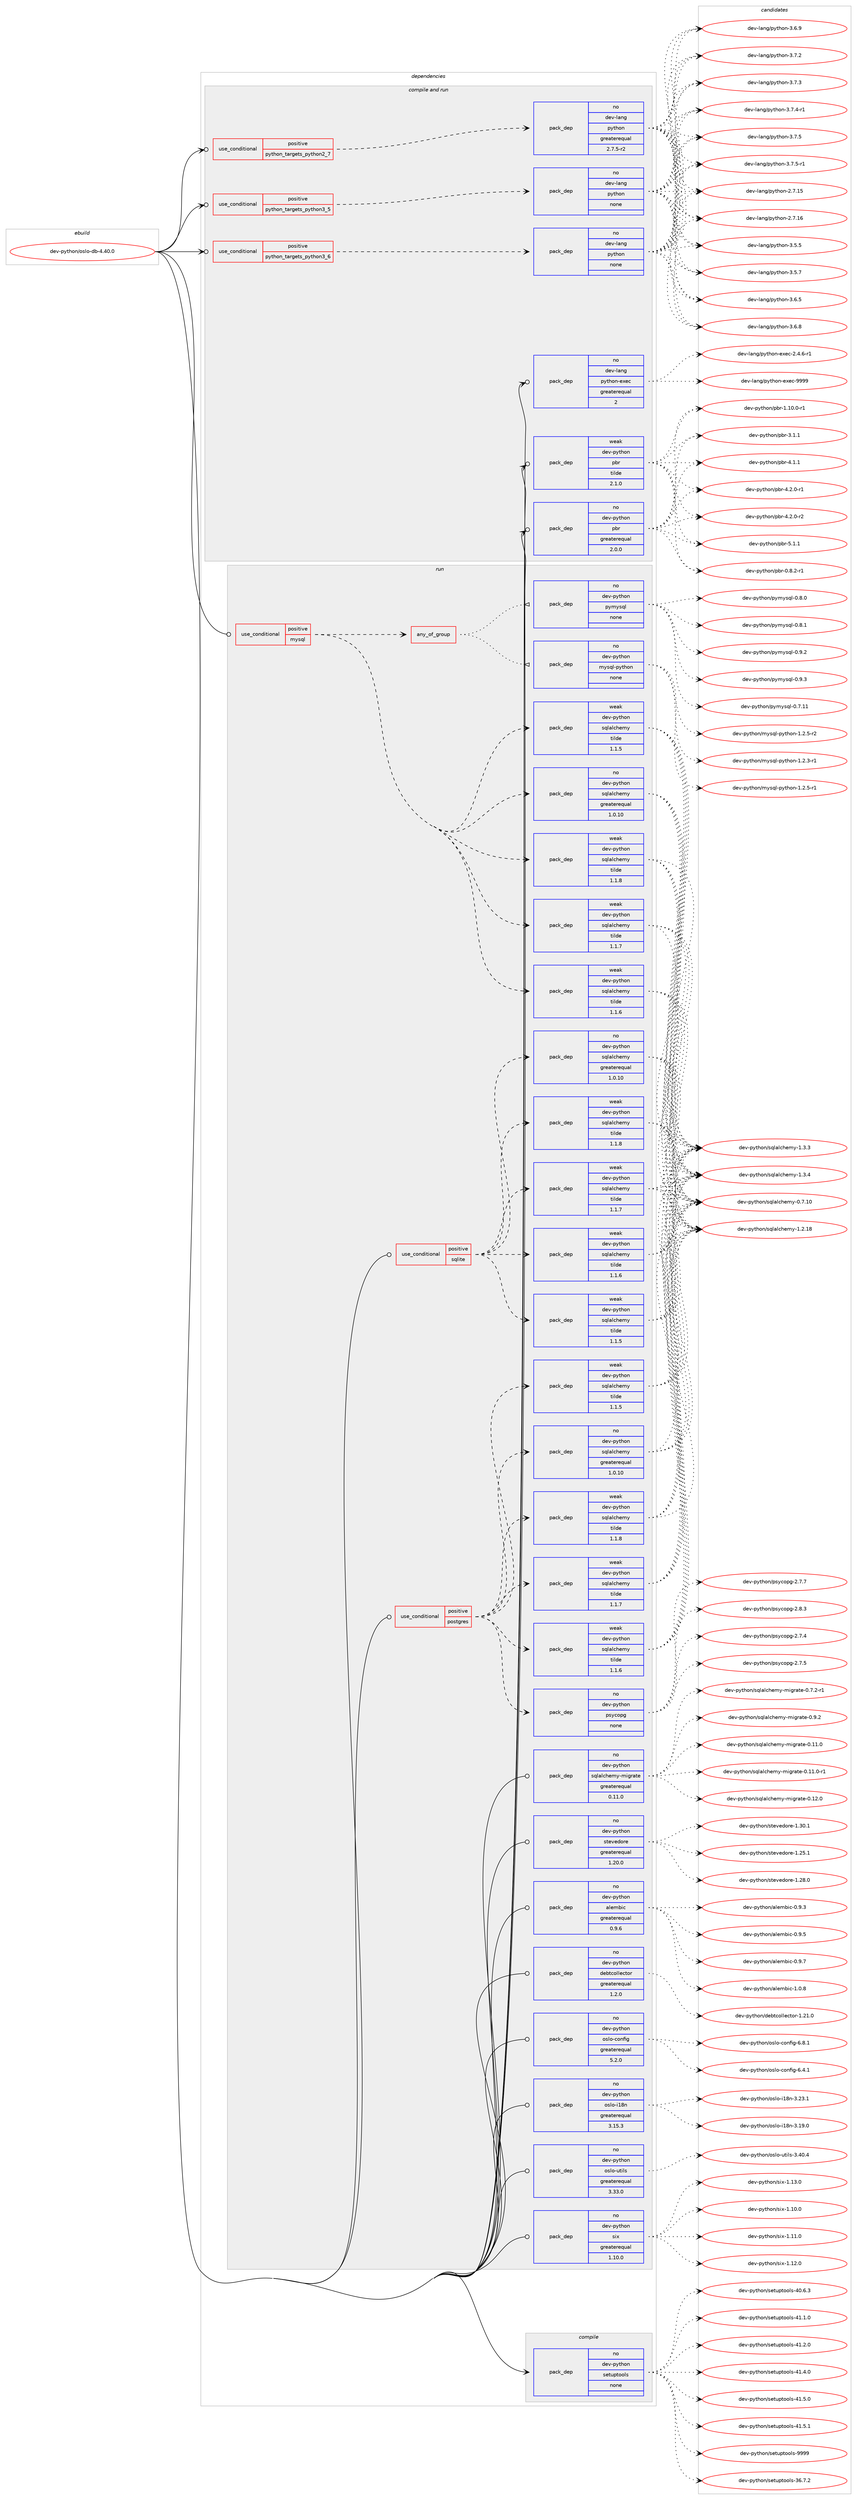 digraph prolog {

# *************
# Graph options
# *************

newrank=true;
concentrate=true;
compound=true;
graph [rankdir=LR,fontname=Helvetica,fontsize=10,ranksep=1.5];#, ranksep=2.5, nodesep=0.2];
edge  [arrowhead=vee];
node  [fontname=Helvetica,fontsize=10];

# **********
# The ebuild
# **********

subgraph cluster_leftcol {
color=gray;
rank=same;
label=<<i>ebuild</i>>;
id [label="dev-python/oslo-db-4.40.0", color=red, width=4, href="../dev-python/oslo-db-4.40.0.svg"];
}

# ****************
# The dependencies
# ****************

subgraph cluster_midcol {
color=gray;
label=<<i>dependencies</i>>;
subgraph cluster_compile {
fillcolor="#eeeeee";
style=filled;
label=<<i>compile</i>>;
subgraph pack463246 {
dependency618810 [label=<<TABLE BORDER="0" CELLBORDER="1" CELLSPACING="0" CELLPADDING="4" WIDTH="220"><TR><TD ROWSPAN="6" CELLPADDING="30">pack_dep</TD></TR><TR><TD WIDTH="110">no</TD></TR><TR><TD>dev-python</TD></TR><TR><TD>setuptools</TD></TR><TR><TD>none</TD></TR><TR><TD></TD></TR></TABLE>>, shape=none, color=blue];
}
id:e -> dependency618810:w [weight=20,style="solid",arrowhead="vee"];
}
subgraph cluster_compileandrun {
fillcolor="#eeeeee";
style=filled;
label=<<i>compile and run</i>>;
subgraph cond143756 {
dependency618811 [label=<<TABLE BORDER="0" CELLBORDER="1" CELLSPACING="0" CELLPADDING="4"><TR><TD ROWSPAN="3" CELLPADDING="10">use_conditional</TD></TR><TR><TD>positive</TD></TR><TR><TD>python_targets_python2_7</TD></TR></TABLE>>, shape=none, color=red];
subgraph pack463247 {
dependency618812 [label=<<TABLE BORDER="0" CELLBORDER="1" CELLSPACING="0" CELLPADDING="4" WIDTH="220"><TR><TD ROWSPAN="6" CELLPADDING="30">pack_dep</TD></TR><TR><TD WIDTH="110">no</TD></TR><TR><TD>dev-lang</TD></TR><TR><TD>python</TD></TR><TR><TD>greaterequal</TD></TR><TR><TD>2.7.5-r2</TD></TR></TABLE>>, shape=none, color=blue];
}
dependency618811:e -> dependency618812:w [weight=20,style="dashed",arrowhead="vee"];
}
id:e -> dependency618811:w [weight=20,style="solid",arrowhead="odotvee"];
subgraph cond143757 {
dependency618813 [label=<<TABLE BORDER="0" CELLBORDER="1" CELLSPACING="0" CELLPADDING="4"><TR><TD ROWSPAN="3" CELLPADDING="10">use_conditional</TD></TR><TR><TD>positive</TD></TR><TR><TD>python_targets_python3_5</TD></TR></TABLE>>, shape=none, color=red];
subgraph pack463248 {
dependency618814 [label=<<TABLE BORDER="0" CELLBORDER="1" CELLSPACING="0" CELLPADDING="4" WIDTH="220"><TR><TD ROWSPAN="6" CELLPADDING="30">pack_dep</TD></TR><TR><TD WIDTH="110">no</TD></TR><TR><TD>dev-lang</TD></TR><TR><TD>python</TD></TR><TR><TD>none</TD></TR><TR><TD></TD></TR></TABLE>>, shape=none, color=blue];
}
dependency618813:e -> dependency618814:w [weight=20,style="dashed",arrowhead="vee"];
}
id:e -> dependency618813:w [weight=20,style="solid",arrowhead="odotvee"];
subgraph cond143758 {
dependency618815 [label=<<TABLE BORDER="0" CELLBORDER="1" CELLSPACING="0" CELLPADDING="4"><TR><TD ROWSPAN="3" CELLPADDING="10">use_conditional</TD></TR><TR><TD>positive</TD></TR><TR><TD>python_targets_python3_6</TD></TR></TABLE>>, shape=none, color=red];
subgraph pack463249 {
dependency618816 [label=<<TABLE BORDER="0" CELLBORDER="1" CELLSPACING="0" CELLPADDING="4" WIDTH="220"><TR><TD ROWSPAN="6" CELLPADDING="30">pack_dep</TD></TR><TR><TD WIDTH="110">no</TD></TR><TR><TD>dev-lang</TD></TR><TR><TD>python</TD></TR><TR><TD>none</TD></TR><TR><TD></TD></TR></TABLE>>, shape=none, color=blue];
}
dependency618815:e -> dependency618816:w [weight=20,style="dashed",arrowhead="vee"];
}
id:e -> dependency618815:w [weight=20,style="solid",arrowhead="odotvee"];
subgraph pack463250 {
dependency618817 [label=<<TABLE BORDER="0" CELLBORDER="1" CELLSPACING="0" CELLPADDING="4" WIDTH="220"><TR><TD ROWSPAN="6" CELLPADDING="30">pack_dep</TD></TR><TR><TD WIDTH="110">no</TD></TR><TR><TD>dev-lang</TD></TR><TR><TD>python-exec</TD></TR><TR><TD>greaterequal</TD></TR><TR><TD>2</TD></TR></TABLE>>, shape=none, color=blue];
}
id:e -> dependency618817:w [weight=20,style="solid",arrowhead="odotvee"];
subgraph pack463251 {
dependency618818 [label=<<TABLE BORDER="0" CELLBORDER="1" CELLSPACING="0" CELLPADDING="4" WIDTH="220"><TR><TD ROWSPAN="6" CELLPADDING="30">pack_dep</TD></TR><TR><TD WIDTH="110">no</TD></TR><TR><TD>dev-python</TD></TR><TR><TD>pbr</TD></TR><TR><TD>greaterequal</TD></TR><TR><TD>2.0.0</TD></TR></TABLE>>, shape=none, color=blue];
}
id:e -> dependency618818:w [weight=20,style="solid",arrowhead="odotvee"];
subgraph pack463252 {
dependency618819 [label=<<TABLE BORDER="0" CELLBORDER="1" CELLSPACING="0" CELLPADDING="4" WIDTH="220"><TR><TD ROWSPAN="6" CELLPADDING="30">pack_dep</TD></TR><TR><TD WIDTH="110">weak</TD></TR><TR><TD>dev-python</TD></TR><TR><TD>pbr</TD></TR><TR><TD>tilde</TD></TR><TR><TD>2.1.0</TD></TR></TABLE>>, shape=none, color=blue];
}
id:e -> dependency618819:w [weight=20,style="solid",arrowhead="odotvee"];
}
subgraph cluster_run {
fillcolor="#eeeeee";
style=filled;
label=<<i>run</i>>;
subgraph cond143759 {
dependency618820 [label=<<TABLE BORDER="0" CELLBORDER="1" CELLSPACING="0" CELLPADDING="4"><TR><TD ROWSPAN="3" CELLPADDING="10">use_conditional</TD></TR><TR><TD>positive</TD></TR><TR><TD>mysql</TD></TR></TABLE>>, shape=none, color=red];
subgraph any11435 {
dependency618821 [label=<<TABLE BORDER="0" CELLBORDER="1" CELLSPACING="0" CELLPADDING="4"><TR><TD CELLPADDING="10">any_of_group</TD></TR></TABLE>>, shape=none, color=red];subgraph pack463253 {
dependency618822 [label=<<TABLE BORDER="0" CELLBORDER="1" CELLSPACING="0" CELLPADDING="4" WIDTH="220"><TR><TD ROWSPAN="6" CELLPADDING="30">pack_dep</TD></TR><TR><TD WIDTH="110">no</TD></TR><TR><TD>dev-python</TD></TR><TR><TD>pymysql</TD></TR><TR><TD>none</TD></TR><TR><TD></TD></TR></TABLE>>, shape=none, color=blue];
}
dependency618821:e -> dependency618822:w [weight=20,style="dotted",arrowhead="oinv"];
subgraph pack463254 {
dependency618823 [label=<<TABLE BORDER="0" CELLBORDER="1" CELLSPACING="0" CELLPADDING="4" WIDTH="220"><TR><TD ROWSPAN="6" CELLPADDING="30">pack_dep</TD></TR><TR><TD WIDTH="110">no</TD></TR><TR><TD>dev-python</TD></TR><TR><TD>mysql-python</TD></TR><TR><TD>none</TD></TR><TR><TD></TD></TR></TABLE>>, shape=none, color=blue];
}
dependency618821:e -> dependency618823:w [weight=20,style="dotted",arrowhead="oinv"];
}
dependency618820:e -> dependency618821:w [weight=20,style="dashed",arrowhead="vee"];
subgraph pack463255 {
dependency618824 [label=<<TABLE BORDER="0" CELLBORDER="1" CELLSPACING="0" CELLPADDING="4" WIDTH="220"><TR><TD ROWSPAN="6" CELLPADDING="30">pack_dep</TD></TR><TR><TD WIDTH="110">no</TD></TR><TR><TD>dev-python</TD></TR><TR><TD>sqlalchemy</TD></TR><TR><TD>greaterequal</TD></TR><TR><TD>1.0.10</TD></TR></TABLE>>, shape=none, color=blue];
}
dependency618820:e -> dependency618824:w [weight=20,style="dashed",arrowhead="vee"];
subgraph pack463256 {
dependency618825 [label=<<TABLE BORDER="0" CELLBORDER="1" CELLSPACING="0" CELLPADDING="4" WIDTH="220"><TR><TD ROWSPAN="6" CELLPADDING="30">pack_dep</TD></TR><TR><TD WIDTH="110">weak</TD></TR><TR><TD>dev-python</TD></TR><TR><TD>sqlalchemy</TD></TR><TR><TD>tilde</TD></TR><TR><TD>1.1.5</TD></TR></TABLE>>, shape=none, color=blue];
}
dependency618820:e -> dependency618825:w [weight=20,style="dashed",arrowhead="vee"];
subgraph pack463257 {
dependency618826 [label=<<TABLE BORDER="0" CELLBORDER="1" CELLSPACING="0" CELLPADDING="4" WIDTH="220"><TR><TD ROWSPAN="6" CELLPADDING="30">pack_dep</TD></TR><TR><TD WIDTH="110">weak</TD></TR><TR><TD>dev-python</TD></TR><TR><TD>sqlalchemy</TD></TR><TR><TD>tilde</TD></TR><TR><TD>1.1.6</TD></TR></TABLE>>, shape=none, color=blue];
}
dependency618820:e -> dependency618826:w [weight=20,style="dashed",arrowhead="vee"];
subgraph pack463258 {
dependency618827 [label=<<TABLE BORDER="0" CELLBORDER="1" CELLSPACING="0" CELLPADDING="4" WIDTH="220"><TR><TD ROWSPAN="6" CELLPADDING="30">pack_dep</TD></TR><TR><TD WIDTH="110">weak</TD></TR><TR><TD>dev-python</TD></TR><TR><TD>sqlalchemy</TD></TR><TR><TD>tilde</TD></TR><TR><TD>1.1.7</TD></TR></TABLE>>, shape=none, color=blue];
}
dependency618820:e -> dependency618827:w [weight=20,style="dashed",arrowhead="vee"];
subgraph pack463259 {
dependency618828 [label=<<TABLE BORDER="0" CELLBORDER="1" CELLSPACING="0" CELLPADDING="4" WIDTH="220"><TR><TD ROWSPAN="6" CELLPADDING="30">pack_dep</TD></TR><TR><TD WIDTH="110">weak</TD></TR><TR><TD>dev-python</TD></TR><TR><TD>sqlalchemy</TD></TR><TR><TD>tilde</TD></TR><TR><TD>1.1.8</TD></TR></TABLE>>, shape=none, color=blue];
}
dependency618820:e -> dependency618828:w [weight=20,style="dashed",arrowhead="vee"];
}
id:e -> dependency618820:w [weight=20,style="solid",arrowhead="odot"];
subgraph cond143760 {
dependency618829 [label=<<TABLE BORDER="0" CELLBORDER="1" CELLSPACING="0" CELLPADDING="4"><TR><TD ROWSPAN="3" CELLPADDING="10">use_conditional</TD></TR><TR><TD>positive</TD></TR><TR><TD>postgres</TD></TR></TABLE>>, shape=none, color=red];
subgraph pack463260 {
dependency618830 [label=<<TABLE BORDER="0" CELLBORDER="1" CELLSPACING="0" CELLPADDING="4" WIDTH="220"><TR><TD ROWSPAN="6" CELLPADDING="30">pack_dep</TD></TR><TR><TD WIDTH="110">no</TD></TR><TR><TD>dev-python</TD></TR><TR><TD>psycopg</TD></TR><TR><TD>none</TD></TR><TR><TD></TD></TR></TABLE>>, shape=none, color=blue];
}
dependency618829:e -> dependency618830:w [weight=20,style="dashed",arrowhead="vee"];
subgraph pack463261 {
dependency618831 [label=<<TABLE BORDER="0" CELLBORDER="1" CELLSPACING="0" CELLPADDING="4" WIDTH="220"><TR><TD ROWSPAN="6" CELLPADDING="30">pack_dep</TD></TR><TR><TD WIDTH="110">no</TD></TR><TR><TD>dev-python</TD></TR><TR><TD>sqlalchemy</TD></TR><TR><TD>greaterequal</TD></TR><TR><TD>1.0.10</TD></TR></TABLE>>, shape=none, color=blue];
}
dependency618829:e -> dependency618831:w [weight=20,style="dashed",arrowhead="vee"];
subgraph pack463262 {
dependency618832 [label=<<TABLE BORDER="0" CELLBORDER="1" CELLSPACING="0" CELLPADDING="4" WIDTH="220"><TR><TD ROWSPAN="6" CELLPADDING="30">pack_dep</TD></TR><TR><TD WIDTH="110">weak</TD></TR><TR><TD>dev-python</TD></TR><TR><TD>sqlalchemy</TD></TR><TR><TD>tilde</TD></TR><TR><TD>1.1.5</TD></TR></TABLE>>, shape=none, color=blue];
}
dependency618829:e -> dependency618832:w [weight=20,style="dashed",arrowhead="vee"];
subgraph pack463263 {
dependency618833 [label=<<TABLE BORDER="0" CELLBORDER="1" CELLSPACING="0" CELLPADDING="4" WIDTH="220"><TR><TD ROWSPAN="6" CELLPADDING="30">pack_dep</TD></TR><TR><TD WIDTH="110">weak</TD></TR><TR><TD>dev-python</TD></TR><TR><TD>sqlalchemy</TD></TR><TR><TD>tilde</TD></TR><TR><TD>1.1.6</TD></TR></TABLE>>, shape=none, color=blue];
}
dependency618829:e -> dependency618833:w [weight=20,style="dashed",arrowhead="vee"];
subgraph pack463264 {
dependency618834 [label=<<TABLE BORDER="0" CELLBORDER="1" CELLSPACING="0" CELLPADDING="4" WIDTH="220"><TR><TD ROWSPAN="6" CELLPADDING="30">pack_dep</TD></TR><TR><TD WIDTH="110">weak</TD></TR><TR><TD>dev-python</TD></TR><TR><TD>sqlalchemy</TD></TR><TR><TD>tilde</TD></TR><TR><TD>1.1.7</TD></TR></TABLE>>, shape=none, color=blue];
}
dependency618829:e -> dependency618834:w [weight=20,style="dashed",arrowhead="vee"];
subgraph pack463265 {
dependency618835 [label=<<TABLE BORDER="0" CELLBORDER="1" CELLSPACING="0" CELLPADDING="4" WIDTH="220"><TR><TD ROWSPAN="6" CELLPADDING="30">pack_dep</TD></TR><TR><TD WIDTH="110">weak</TD></TR><TR><TD>dev-python</TD></TR><TR><TD>sqlalchemy</TD></TR><TR><TD>tilde</TD></TR><TR><TD>1.1.8</TD></TR></TABLE>>, shape=none, color=blue];
}
dependency618829:e -> dependency618835:w [weight=20,style="dashed",arrowhead="vee"];
}
id:e -> dependency618829:w [weight=20,style="solid",arrowhead="odot"];
subgraph cond143761 {
dependency618836 [label=<<TABLE BORDER="0" CELLBORDER="1" CELLSPACING="0" CELLPADDING="4"><TR><TD ROWSPAN="3" CELLPADDING="10">use_conditional</TD></TR><TR><TD>positive</TD></TR><TR><TD>sqlite</TD></TR></TABLE>>, shape=none, color=red];
subgraph pack463266 {
dependency618837 [label=<<TABLE BORDER="0" CELLBORDER="1" CELLSPACING="0" CELLPADDING="4" WIDTH="220"><TR><TD ROWSPAN="6" CELLPADDING="30">pack_dep</TD></TR><TR><TD WIDTH="110">no</TD></TR><TR><TD>dev-python</TD></TR><TR><TD>sqlalchemy</TD></TR><TR><TD>greaterequal</TD></TR><TR><TD>1.0.10</TD></TR></TABLE>>, shape=none, color=blue];
}
dependency618836:e -> dependency618837:w [weight=20,style="dashed",arrowhead="vee"];
subgraph pack463267 {
dependency618838 [label=<<TABLE BORDER="0" CELLBORDER="1" CELLSPACING="0" CELLPADDING="4" WIDTH="220"><TR><TD ROWSPAN="6" CELLPADDING="30">pack_dep</TD></TR><TR><TD WIDTH="110">weak</TD></TR><TR><TD>dev-python</TD></TR><TR><TD>sqlalchemy</TD></TR><TR><TD>tilde</TD></TR><TR><TD>1.1.5</TD></TR></TABLE>>, shape=none, color=blue];
}
dependency618836:e -> dependency618838:w [weight=20,style="dashed",arrowhead="vee"];
subgraph pack463268 {
dependency618839 [label=<<TABLE BORDER="0" CELLBORDER="1" CELLSPACING="0" CELLPADDING="4" WIDTH="220"><TR><TD ROWSPAN="6" CELLPADDING="30">pack_dep</TD></TR><TR><TD WIDTH="110">weak</TD></TR><TR><TD>dev-python</TD></TR><TR><TD>sqlalchemy</TD></TR><TR><TD>tilde</TD></TR><TR><TD>1.1.6</TD></TR></TABLE>>, shape=none, color=blue];
}
dependency618836:e -> dependency618839:w [weight=20,style="dashed",arrowhead="vee"];
subgraph pack463269 {
dependency618840 [label=<<TABLE BORDER="0" CELLBORDER="1" CELLSPACING="0" CELLPADDING="4" WIDTH="220"><TR><TD ROWSPAN="6" CELLPADDING="30">pack_dep</TD></TR><TR><TD WIDTH="110">weak</TD></TR><TR><TD>dev-python</TD></TR><TR><TD>sqlalchemy</TD></TR><TR><TD>tilde</TD></TR><TR><TD>1.1.7</TD></TR></TABLE>>, shape=none, color=blue];
}
dependency618836:e -> dependency618840:w [weight=20,style="dashed",arrowhead="vee"];
subgraph pack463270 {
dependency618841 [label=<<TABLE BORDER="0" CELLBORDER="1" CELLSPACING="0" CELLPADDING="4" WIDTH="220"><TR><TD ROWSPAN="6" CELLPADDING="30">pack_dep</TD></TR><TR><TD WIDTH="110">weak</TD></TR><TR><TD>dev-python</TD></TR><TR><TD>sqlalchemy</TD></TR><TR><TD>tilde</TD></TR><TR><TD>1.1.8</TD></TR></TABLE>>, shape=none, color=blue];
}
dependency618836:e -> dependency618841:w [weight=20,style="dashed",arrowhead="vee"];
}
id:e -> dependency618836:w [weight=20,style="solid",arrowhead="odot"];
subgraph pack463271 {
dependency618842 [label=<<TABLE BORDER="0" CELLBORDER="1" CELLSPACING="0" CELLPADDING="4" WIDTH="220"><TR><TD ROWSPAN="6" CELLPADDING="30">pack_dep</TD></TR><TR><TD WIDTH="110">no</TD></TR><TR><TD>dev-python</TD></TR><TR><TD>alembic</TD></TR><TR><TD>greaterequal</TD></TR><TR><TD>0.9.6</TD></TR></TABLE>>, shape=none, color=blue];
}
id:e -> dependency618842:w [weight=20,style="solid",arrowhead="odot"];
subgraph pack463272 {
dependency618843 [label=<<TABLE BORDER="0" CELLBORDER="1" CELLSPACING="0" CELLPADDING="4" WIDTH="220"><TR><TD ROWSPAN="6" CELLPADDING="30">pack_dep</TD></TR><TR><TD WIDTH="110">no</TD></TR><TR><TD>dev-python</TD></TR><TR><TD>debtcollector</TD></TR><TR><TD>greaterequal</TD></TR><TR><TD>1.2.0</TD></TR></TABLE>>, shape=none, color=blue];
}
id:e -> dependency618843:w [weight=20,style="solid",arrowhead="odot"];
subgraph pack463273 {
dependency618844 [label=<<TABLE BORDER="0" CELLBORDER="1" CELLSPACING="0" CELLPADDING="4" WIDTH="220"><TR><TD ROWSPAN="6" CELLPADDING="30">pack_dep</TD></TR><TR><TD WIDTH="110">no</TD></TR><TR><TD>dev-python</TD></TR><TR><TD>oslo-config</TD></TR><TR><TD>greaterequal</TD></TR><TR><TD>5.2.0</TD></TR></TABLE>>, shape=none, color=blue];
}
id:e -> dependency618844:w [weight=20,style="solid",arrowhead="odot"];
subgraph pack463274 {
dependency618845 [label=<<TABLE BORDER="0" CELLBORDER="1" CELLSPACING="0" CELLPADDING="4" WIDTH="220"><TR><TD ROWSPAN="6" CELLPADDING="30">pack_dep</TD></TR><TR><TD WIDTH="110">no</TD></TR><TR><TD>dev-python</TD></TR><TR><TD>oslo-i18n</TD></TR><TR><TD>greaterequal</TD></TR><TR><TD>3.15.3</TD></TR></TABLE>>, shape=none, color=blue];
}
id:e -> dependency618845:w [weight=20,style="solid",arrowhead="odot"];
subgraph pack463275 {
dependency618846 [label=<<TABLE BORDER="0" CELLBORDER="1" CELLSPACING="0" CELLPADDING="4" WIDTH="220"><TR><TD ROWSPAN="6" CELLPADDING="30">pack_dep</TD></TR><TR><TD WIDTH="110">no</TD></TR><TR><TD>dev-python</TD></TR><TR><TD>oslo-utils</TD></TR><TR><TD>greaterequal</TD></TR><TR><TD>3.33.0</TD></TR></TABLE>>, shape=none, color=blue];
}
id:e -> dependency618846:w [weight=20,style="solid",arrowhead="odot"];
subgraph pack463276 {
dependency618847 [label=<<TABLE BORDER="0" CELLBORDER="1" CELLSPACING="0" CELLPADDING="4" WIDTH="220"><TR><TD ROWSPAN="6" CELLPADDING="30">pack_dep</TD></TR><TR><TD WIDTH="110">no</TD></TR><TR><TD>dev-python</TD></TR><TR><TD>six</TD></TR><TR><TD>greaterequal</TD></TR><TR><TD>1.10.0</TD></TR></TABLE>>, shape=none, color=blue];
}
id:e -> dependency618847:w [weight=20,style="solid",arrowhead="odot"];
subgraph pack463277 {
dependency618848 [label=<<TABLE BORDER="0" CELLBORDER="1" CELLSPACING="0" CELLPADDING="4" WIDTH="220"><TR><TD ROWSPAN="6" CELLPADDING="30">pack_dep</TD></TR><TR><TD WIDTH="110">no</TD></TR><TR><TD>dev-python</TD></TR><TR><TD>sqlalchemy-migrate</TD></TR><TR><TD>greaterequal</TD></TR><TR><TD>0.11.0</TD></TR></TABLE>>, shape=none, color=blue];
}
id:e -> dependency618848:w [weight=20,style="solid",arrowhead="odot"];
subgraph pack463278 {
dependency618849 [label=<<TABLE BORDER="0" CELLBORDER="1" CELLSPACING="0" CELLPADDING="4" WIDTH="220"><TR><TD ROWSPAN="6" CELLPADDING="30">pack_dep</TD></TR><TR><TD WIDTH="110">no</TD></TR><TR><TD>dev-python</TD></TR><TR><TD>stevedore</TD></TR><TR><TD>greaterequal</TD></TR><TR><TD>1.20.0</TD></TR></TABLE>>, shape=none, color=blue];
}
id:e -> dependency618849:w [weight=20,style="solid",arrowhead="odot"];
}
}

# **************
# The candidates
# **************

subgraph cluster_choices {
rank=same;
color=gray;
label=<<i>candidates</i>>;

subgraph choice463246 {
color=black;
nodesep=1;
choice100101118451121211161041111104711510111611711211611111110811545515446554650 [label="dev-python/setuptools-36.7.2", color=red, width=4,href="../dev-python/setuptools-36.7.2.svg"];
choice100101118451121211161041111104711510111611711211611111110811545524846544651 [label="dev-python/setuptools-40.6.3", color=red, width=4,href="../dev-python/setuptools-40.6.3.svg"];
choice100101118451121211161041111104711510111611711211611111110811545524946494648 [label="dev-python/setuptools-41.1.0", color=red, width=4,href="../dev-python/setuptools-41.1.0.svg"];
choice100101118451121211161041111104711510111611711211611111110811545524946504648 [label="dev-python/setuptools-41.2.0", color=red, width=4,href="../dev-python/setuptools-41.2.0.svg"];
choice100101118451121211161041111104711510111611711211611111110811545524946524648 [label="dev-python/setuptools-41.4.0", color=red, width=4,href="../dev-python/setuptools-41.4.0.svg"];
choice100101118451121211161041111104711510111611711211611111110811545524946534648 [label="dev-python/setuptools-41.5.0", color=red, width=4,href="../dev-python/setuptools-41.5.0.svg"];
choice100101118451121211161041111104711510111611711211611111110811545524946534649 [label="dev-python/setuptools-41.5.1", color=red, width=4,href="../dev-python/setuptools-41.5.1.svg"];
choice10010111845112121116104111110471151011161171121161111111081154557575757 [label="dev-python/setuptools-9999", color=red, width=4,href="../dev-python/setuptools-9999.svg"];
dependency618810:e -> choice100101118451121211161041111104711510111611711211611111110811545515446554650:w [style=dotted,weight="100"];
dependency618810:e -> choice100101118451121211161041111104711510111611711211611111110811545524846544651:w [style=dotted,weight="100"];
dependency618810:e -> choice100101118451121211161041111104711510111611711211611111110811545524946494648:w [style=dotted,weight="100"];
dependency618810:e -> choice100101118451121211161041111104711510111611711211611111110811545524946504648:w [style=dotted,weight="100"];
dependency618810:e -> choice100101118451121211161041111104711510111611711211611111110811545524946524648:w [style=dotted,weight="100"];
dependency618810:e -> choice100101118451121211161041111104711510111611711211611111110811545524946534648:w [style=dotted,weight="100"];
dependency618810:e -> choice100101118451121211161041111104711510111611711211611111110811545524946534649:w [style=dotted,weight="100"];
dependency618810:e -> choice10010111845112121116104111110471151011161171121161111111081154557575757:w [style=dotted,weight="100"];
}
subgraph choice463247 {
color=black;
nodesep=1;
choice10010111845108971101034711212111610411111045504655464953 [label="dev-lang/python-2.7.15", color=red, width=4,href="../dev-lang/python-2.7.15.svg"];
choice10010111845108971101034711212111610411111045504655464954 [label="dev-lang/python-2.7.16", color=red, width=4,href="../dev-lang/python-2.7.16.svg"];
choice100101118451089711010347112121116104111110455146534653 [label="dev-lang/python-3.5.5", color=red, width=4,href="../dev-lang/python-3.5.5.svg"];
choice100101118451089711010347112121116104111110455146534655 [label="dev-lang/python-3.5.7", color=red, width=4,href="../dev-lang/python-3.5.7.svg"];
choice100101118451089711010347112121116104111110455146544653 [label="dev-lang/python-3.6.5", color=red, width=4,href="../dev-lang/python-3.6.5.svg"];
choice100101118451089711010347112121116104111110455146544656 [label="dev-lang/python-3.6.8", color=red, width=4,href="../dev-lang/python-3.6.8.svg"];
choice100101118451089711010347112121116104111110455146544657 [label="dev-lang/python-3.6.9", color=red, width=4,href="../dev-lang/python-3.6.9.svg"];
choice100101118451089711010347112121116104111110455146554650 [label="dev-lang/python-3.7.2", color=red, width=4,href="../dev-lang/python-3.7.2.svg"];
choice100101118451089711010347112121116104111110455146554651 [label="dev-lang/python-3.7.3", color=red, width=4,href="../dev-lang/python-3.7.3.svg"];
choice1001011184510897110103471121211161041111104551465546524511449 [label="dev-lang/python-3.7.4-r1", color=red, width=4,href="../dev-lang/python-3.7.4-r1.svg"];
choice100101118451089711010347112121116104111110455146554653 [label="dev-lang/python-3.7.5", color=red, width=4,href="../dev-lang/python-3.7.5.svg"];
choice1001011184510897110103471121211161041111104551465546534511449 [label="dev-lang/python-3.7.5-r1", color=red, width=4,href="../dev-lang/python-3.7.5-r1.svg"];
dependency618812:e -> choice10010111845108971101034711212111610411111045504655464953:w [style=dotted,weight="100"];
dependency618812:e -> choice10010111845108971101034711212111610411111045504655464954:w [style=dotted,weight="100"];
dependency618812:e -> choice100101118451089711010347112121116104111110455146534653:w [style=dotted,weight="100"];
dependency618812:e -> choice100101118451089711010347112121116104111110455146534655:w [style=dotted,weight="100"];
dependency618812:e -> choice100101118451089711010347112121116104111110455146544653:w [style=dotted,weight="100"];
dependency618812:e -> choice100101118451089711010347112121116104111110455146544656:w [style=dotted,weight="100"];
dependency618812:e -> choice100101118451089711010347112121116104111110455146544657:w [style=dotted,weight="100"];
dependency618812:e -> choice100101118451089711010347112121116104111110455146554650:w [style=dotted,weight="100"];
dependency618812:e -> choice100101118451089711010347112121116104111110455146554651:w [style=dotted,weight="100"];
dependency618812:e -> choice1001011184510897110103471121211161041111104551465546524511449:w [style=dotted,weight="100"];
dependency618812:e -> choice100101118451089711010347112121116104111110455146554653:w [style=dotted,weight="100"];
dependency618812:e -> choice1001011184510897110103471121211161041111104551465546534511449:w [style=dotted,weight="100"];
}
subgraph choice463248 {
color=black;
nodesep=1;
choice10010111845108971101034711212111610411111045504655464953 [label="dev-lang/python-2.7.15", color=red, width=4,href="../dev-lang/python-2.7.15.svg"];
choice10010111845108971101034711212111610411111045504655464954 [label="dev-lang/python-2.7.16", color=red, width=4,href="../dev-lang/python-2.7.16.svg"];
choice100101118451089711010347112121116104111110455146534653 [label="dev-lang/python-3.5.5", color=red, width=4,href="../dev-lang/python-3.5.5.svg"];
choice100101118451089711010347112121116104111110455146534655 [label="dev-lang/python-3.5.7", color=red, width=4,href="../dev-lang/python-3.5.7.svg"];
choice100101118451089711010347112121116104111110455146544653 [label="dev-lang/python-3.6.5", color=red, width=4,href="../dev-lang/python-3.6.5.svg"];
choice100101118451089711010347112121116104111110455146544656 [label="dev-lang/python-3.6.8", color=red, width=4,href="../dev-lang/python-3.6.8.svg"];
choice100101118451089711010347112121116104111110455146544657 [label="dev-lang/python-3.6.9", color=red, width=4,href="../dev-lang/python-3.6.9.svg"];
choice100101118451089711010347112121116104111110455146554650 [label="dev-lang/python-3.7.2", color=red, width=4,href="../dev-lang/python-3.7.2.svg"];
choice100101118451089711010347112121116104111110455146554651 [label="dev-lang/python-3.7.3", color=red, width=4,href="../dev-lang/python-3.7.3.svg"];
choice1001011184510897110103471121211161041111104551465546524511449 [label="dev-lang/python-3.7.4-r1", color=red, width=4,href="../dev-lang/python-3.7.4-r1.svg"];
choice100101118451089711010347112121116104111110455146554653 [label="dev-lang/python-3.7.5", color=red, width=4,href="../dev-lang/python-3.7.5.svg"];
choice1001011184510897110103471121211161041111104551465546534511449 [label="dev-lang/python-3.7.5-r1", color=red, width=4,href="../dev-lang/python-3.7.5-r1.svg"];
dependency618814:e -> choice10010111845108971101034711212111610411111045504655464953:w [style=dotted,weight="100"];
dependency618814:e -> choice10010111845108971101034711212111610411111045504655464954:w [style=dotted,weight="100"];
dependency618814:e -> choice100101118451089711010347112121116104111110455146534653:w [style=dotted,weight="100"];
dependency618814:e -> choice100101118451089711010347112121116104111110455146534655:w [style=dotted,weight="100"];
dependency618814:e -> choice100101118451089711010347112121116104111110455146544653:w [style=dotted,weight="100"];
dependency618814:e -> choice100101118451089711010347112121116104111110455146544656:w [style=dotted,weight="100"];
dependency618814:e -> choice100101118451089711010347112121116104111110455146544657:w [style=dotted,weight="100"];
dependency618814:e -> choice100101118451089711010347112121116104111110455146554650:w [style=dotted,weight="100"];
dependency618814:e -> choice100101118451089711010347112121116104111110455146554651:w [style=dotted,weight="100"];
dependency618814:e -> choice1001011184510897110103471121211161041111104551465546524511449:w [style=dotted,weight="100"];
dependency618814:e -> choice100101118451089711010347112121116104111110455146554653:w [style=dotted,weight="100"];
dependency618814:e -> choice1001011184510897110103471121211161041111104551465546534511449:w [style=dotted,weight="100"];
}
subgraph choice463249 {
color=black;
nodesep=1;
choice10010111845108971101034711212111610411111045504655464953 [label="dev-lang/python-2.7.15", color=red, width=4,href="../dev-lang/python-2.7.15.svg"];
choice10010111845108971101034711212111610411111045504655464954 [label="dev-lang/python-2.7.16", color=red, width=4,href="../dev-lang/python-2.7.16.svg"];
choice100101118451089711010347112121116104111110455146534653 [label="dev-lang/python-3.5.5", color=red, width=4,href="../dev-lang/python-3.5.5.svg"];
choice100101118451089711010347112121116104111110455146534655 [label="dev-lang/python-3.5.7", color=red, width=4,href="../dev-lang/python-3.5.7.svg"];
choice100101118451089711010347112121116104111110455146544653 [label="dev-lang/python-3.6.5", color=red, width=4,href="../dev-lang/python-3.6.5.svg"];
choice100101118451089711010347112121116104111110455146544656 [label="dev-lang/python-3.6.8", color=red, width=4,href="../dev-lang/python-3.6.8.svg"];
choice100101118451089711010347112121116104111110455146544657 [label="dev-lang/python-3.6.9", color=red, width=4,href="../dev-lang/python-3.6.9.svg"];
choice100101118451089711010347112121116104111110455146554650 [label="dev-lang/python-3.7.2", color=red, width=4,href="../dev-lang/python-3.7.2.svg"];
choice100101118451089711010347112121116104111110455146554651 [label="dev-lang/python-3.7.3", color=red, width=4,href="../dev-lang/python-3.7.3.svg"];
choice1001011184510897110103471121211161041111104551465546524511449 [label="dev-lang/python-3.7.4-r1", color=red, width=4,href="../dev-lang/python-3.7.4-r1.svg"];
choice100101118451089711010347112121116104111110455146554653 [label="dev-lang/python-3.7.5", color=red, width=4,href="../dev-lang/python-3.7.5.svg"];
choice1001011184510897110103471121211161041111104551465546534511449 [label="dev-lang/python-3.7.5-r1", color=red, width=4,href="../dev-lang/python-3.7.5-r1.svg"];
dependency618816:e -> choice10010111845108971101034711212111610411111045504655464953:w [style=dotted,weight="100"];
dependency618816:e -> choice10010111845108971101034711212111610411111045504655464954:w [style=dotted,weight="100"];
dependency618816:e -> choice100101118451089711010347112121116104111110455146534653:w [style=dotted,weight="100"];
dependency618816:e -> choice100101118451089711010347112121116104111110455146534655:w [style=dotted,weight="100"];
dependency618816:e -> choice100101118451089711010347112121116104111110455146544653:w [style=dotted,weight="100"];
dependency618816:e -> choice100101118451089711010347112121116104111110455146544656:w [style=dotted,weight="100"];
dependency618816:e -> choice100101118451089711010347112121116104111110455146544657:w [style=dotted,weight="100"];
dependency618816:e -> choice100101118451089711010347112121116104111110455146554650:w [style=dotted,weight="100"];
dependency618816:e -> choice100101118451089711010347112121116104111110455146554651:w [style=dotted,weight="100"];
dependency618816:e -> choice1001011184510897110103471121211161041111104551465546524511449:w [style=dotted,weight="100"];
dependency618816:e -> choice100101118451089711010347112121116104111110455146554653:w [style=dotted,weight="100"];
dependency618816:e -> choice1001011184510897110103471121211161041111104551465546534511449:w [style=dotted,weight="100"];
}
subgraph choice463250 {
color=black;
nodesep=1;
choice10010111845108971101034711212111610411111045101120101994550465246544511449 [label="dev-lang/python-exec-2.4.6-r1", color=red, width=4,href="../dev-lang/python-exec-2.4.6-r1.svg"];
choice10010111845108971101034711212111610411111045101120101994557575757 [label="dev-lang/python-exec-9999", color=red, width=4,href="../dev-lang/python-exec-9999.svg"];
dependency618817:e -> choice10010111845108971101034711212111610411111045101120101994550465246544511449:w [style=dotted,weight="100"];
dependency618817:e -> choice10010111845108971101034711212111610411111045101120101994557575757:w [style=dotted,weight="100"];
}
subgraph choice463251 {
color=black;
nodesep=1;
choice1001011184511212111610411111047112981144548465646504511449 [label="dev-python/pbr-0.8.2-r1", color=red, width=4,href="../dev-python/pbr-0.8.2-r1.svg"];
choice100101118451121211161041111104711298114454946494846484511449 [label="dev-python/pbr-1.10.0-r1", color=red, width=4,href="../dev-python/pbr-1.10.0-r1.svg"];
choice100101118451121211161041111104711298114455146494649 [label="dev-python/pbr-3.1.1", color=red, width=4,href="../dev-python/pbr-3.1.1.svg"];
choice100101118451121211161041111104711298114455246494649 [label="dev-python/pbr-4.1.1", color=red, width=4,href="../dev-python/pbr-4.1.1.svg"];
choice1001011184511212111610411111047112981144552465046484511449 [label="dev-python/pbr-4.2.0-r1", color=red, width=4,href="../dev-python/pbr-4.2.0-r1.svg"];
choice1001011184511212111610411111047112981144552465046484511450 [label="dev-python/pbr-4.2.0-r2", color=red, width=4,href="../dev-python/pbr-4.2.0-r2.svg"];
choice100101118451121211161041111104711298114455346494649 [label="dev-python/pbr-5.1.1", color=red, width=4,href="../dev-python/pbr-5.1.1.svg"];
dependency618818:e -> choice1001011184511212111610411111047112981144548465646504511449:w [style=dotted,weight="100"];
dependency618818:e -> choice100101118451121211161041111104711298114454946494846484511449:w [style=dotted,weight="100"];
dependency618818:e -> choice100101118451121211161041111104711298114455146494649:w [style=dotted,weight="100"];
dependency618818:e -> choice100101118451121211161041111104711298114455246494649:w [style=dotted,weight="100"];
dependency618818:e -> choice1001011184511212111610411111047112981144552465046484511449:w [style=dotted,weight="100"];
dependency618818:e -> choice1001011184511212111610411111047112981144552465046484511450:w [style=dotted,weight="100"];
dependency618818:e -> choice100101118451121211161041111104711298114455346494649:w [style=dotted,weight="100"];
}
subgraph choice463252 {
color=black;
nodesep=1;
choice1001011184511212111610411111047112981144548465646504511449 [label="dev-python/pbr-0.8.2-r1", color=red, width=4,href="../dev-python/pbr-0.8.2-r1.svg"];
choice100101118451121211161041111104711298114454946494846484511449 [label="dev-python/pbr-1.10.0-r1", color=red, width=4,href="../dev-python/pbr-1.10.0-r1.svg"];
choice100101118451121211161041111104711298114455146494649 [label="dev-python/pbr-3.1.1", color=red, width=4,href="../dev-python/pbr-3.1.1.svg"];
choice100101118451121211161041111104711298114455246494649 [label="dev-python/pbr-4.1.1", color=red, width=4,href="../dev-python/pbr-4.1.1.svg"];
choice1001011184511212111610411111047112981144552465046484511449 [label="dev-python/pbr-4.2.0-r1", color=red, width=4,href="../dev-python/pbr-4.2.0-r1.svg"];
choice1001011184511212111610411111047112981144552465046484511450 [label="dev-python/pbr-4.2.0-r2", color=red, width=4,href="../dev-python/pbr-4.2.0-r2.svg"];
choice100101118451121211161041111104711298114455346494649 [label="dev-python/pbr-5.1.1", color=red, width=4,href="../dev-python/pbr-5.1.1.svg"];
dependency618819:e -> choice1001011184511212111610411111047112981144548465646504511449:w [style=dotted,weight="100"];
dependency618819:e -> choice100101118451121211161041111104711298114454946494846484511449:w [style=dotted,weight="100"];
dependency618819:e -> choice100101118451121211161041111104711298114455146494649:w [style=dotted,weight="100"];
dependency618819:e -> choice100101118451121211161041111104711298114455246494649:w [style=dotted,weight="100"];
dependency618819:e -> choice1001011184511212111610411111047112981144552465046484511449:w [style=dotted,weight="100"];
dependency618819:e -> choice1001011184511212111610411111047112981144552465046484511450:w [style=dotted,weight="100"];
dependency618819:e -> choice100101118451121211161041111104711298114455346494649:w [style=dotted,weight="100"];
}
subgraph choice463253 {
color=black;
nodesep=1;
choice100101118451121211161041111104711212110912111511310845484655464949 [label="dev-python/pymysql-0.7.11", color=red, width=4,href="../dev-python/pymysql-0.7.11.svg"];
choice1001011184511212111610411111047112121109121115113108454846564648 [label="dev-python/pymysql-0.8.0", color=red, width=4,href="../dev-python/pymysql-0.8.0.svg"];
choice1001011184511212111610411111047112121109121115113108454846564649 [label="dev-python/pymysql-0.8.1", color=red, width=4,href="../dev-python/pymysql-0.8.1.svg"];
choice1001011184511212111610411111047112121109121115113108454846574650 [label="dev-python/pymysql-0.9.2", color=red, width=4,href="../dev-python/pymysql-0.9.2.svg"];
choice1001011184511212111610411111047112121109121115113108454846574651 [label="dev-python/pymysql-0.9.3", color=red, width=4,href="../dev-python/pymysql-0.9.3.svg"];
dependency618822:e -> choice100101118451121211161041111104711212110912111511310845484655464949:w [style=dotted,weight="100"];
dependency618822:e -> choice1001011184511212111610411111047112121109121115113108454846564648:w [style=dotted,weight="100"];
dependency618822:e -> choice1001011184511212111610411111047112121109121115113108454846564649:w [style=dotted,weight="100"];
dependency618822:e -> choice1001011184511212111610411111047112121109121115113108454846574650:w [style=dotted,weight="100"];
dependency618822:e -> choice1001011184511212111610411111047112121109121115113108454846574651:w [style=dotted,weight="100"];
}
subgraph choice463254 {
color=black;
nodesep=1;
choice1001011184511212111610411111047109121115113108451121211161041111104549465046514511449 [label="dev-python/mysql-python-1.2.3-r1", color=red, width=4,href="../dev-python/mysql-python-1.2.3-r1.svg"];
choice1001011184511212111610411111047109121115113108451121211161041111104549465046534511449 [label="dev-python/mysql-python-1.2.5-r1", color=red, width=4,href="../dev-python/mysql-python-1.2.5-r1.svg"];
choice1001011184511212111610411111047109121115113108451121211161041111104549465046534511450 [label="dev-python/mysql-python-1.2.5-r2", color=red, width=4,href="../dev-python/mysql-python-1.2.5-r2.svg"];
dependency618823:e -> choice1001011184511212111610411111047109121115113108451121211161041111104549465046514511449:w [style=dotted,weight="100"];
dependency618823:e -> choice1001011184511212111610411111047109121115113108451121211161041111104549465046534511449:w [style=dotted,weight="100"];
dependency618823:e -> choice1001011184511212111610411111047109121115113108451121211161041111104549465046534511450:w [style=dotted,weight="100"];
}
subgraph choice463255 {
color=black;
nodesep=1;
choice1001011184511212111610411111047115113108971089910410110912145484655464948 [label="dev-python/sqlalchemy-0.7.10", color=red, width=4,href="../dev-python/sqlalchemy-0.7.10.svg"];
choice1001011184511212111610411111047115113108971089910410110912145494650464956 [label="dev-python/sqlalchemy-1.2.18", color=red, width=4,href="../dev-python/sqlalchemy-1.2.18.svg"];
choice10010111845112121116104111110471151131089710899104101109121454946514651 [label="dev-python/sqlalchemy-1.3.3", color=red, width=4,href="../dev-python/sqlalchemy-1.3.3.svg"];
choice10010111845112121116104111110471151131089710899104101109121454946514652 [label="dev-python/sqlalchemy-1.3.4", color=red, width=4,href="../dev-python/sqlalchemy-1.3.4.svg"];
dependency618824:e -> choice1001011184511212111610411111047115113108971089910410110912145484655464948:w [style=dotted,weight="100"];
dependency618824:e -> choice1001011184511212111610411111047115113108971089910410110912145494650464956:w [style=dotted,weight="100"];
dependency618824:e -> choice10010111845112121116104111110471151131089710899104101109121454946514651:w [style=dotted,weight="100"];
dependency618824:e -> choice10010111845112121116104111110471151131089710899104101109121454946514652:w [style=dotted,weight="100"];
}
subgraph choice463256 {
color=black;
nodesep=1;
choice1001011184511212111610411111047115113108971089910410110912145484655464948 [label="dev-python/sqlalchemy-0.7.10", color=red, width=4,href="../dev-python/sqlalchemy-0.7.10.svg"];
choice1001011184511212111610411111047115113108971089910410110912145494650464956 [label="dev-python/sqlalchemy-1.2.18", color=red, width=4,href="../dev-python/sqlalchemy-1.2.18.svg"];
choice10010111845112121116104111110471151131089710899104101109121454946514651 [label="dev-python/sqlalchemy-1.3.3", color=red, width=4,href="../dev-python/sqlalchemy-1.3.3.svg"];
choice10010111845112121116104111110471151131089710899104101109121454946514652 [label="dev-python/sqlalchemy-1.3.4", color=red, width=4,href="../dev-python/sqlalchemy-1.3.4.svg"];
dependency618825:e -> choice1001011184511212111610411111047115113108971089910410110912145484655464948:w [style=dotted,weight="100"];
dependency618825:e -> choice1001011184511212111610411111047115113108971089910410110912145494650464956:w [style=dotted,weight="100"];
dependency618825:e -> choice10010111845112121116104111110471151131089710899104101109121454946514651:w [style=dotted,weight="100"];
dependency618825:e -> choice10010111845112121116104111110471151131089710899104101109121454946514652:w [style=dotted,weight="100"];
}
subgraph choice463257 {
color=black;
nodesep=1;
choice1001011184511212111610411111047115113108971089910410110912145484655464948 [label="dev-python/sqlalchemy-0.7.10", color=red, width=4,href="../dev-python/sqlalchemy-0.7.10.svg"];
choice1001011184511212111610411111047115113108971089910410110912145494650464956 [label="dev-python/sqlalchemy-1.2.18", color=red, width=4,href="../dev-python/sqlalchemy-1.2.18.svg"];
choice10010111845112121116104111110471151131089710899104101109121454946514651 [label="dev-python/sqlalchemy-1.3.3", color=red, width=4,href="../dev-python/sqlalchemy-1.3.3.svg"];
choice10010111845112121116104111110471151131089710899104101109121454946514652 [label="dev-python/sqlalchemy-1.3.4", color=red, width=4,href="../dev-python/sqlalchemy-1.3.4.svg"];
dependency618826:e -> choice1001011184511212111610411111047115113108971089910410110912145484655464948:w [style=dotted,weight="100"];
dependency618826:e -> choice1001011184511212111610411111047115113108971089910410110912145494650464956:w [style=dotted,weight="100"];
dependency618826:e -> choice10010111845112121116104111110471151131089710899104101109121454946514651:w [style=dotted,weight="100"];
dependency618826:e -> choice10010111845112121116104111110471151131089710899104101109121454946514652:w [style=dotted,weight="100"];
}
subgraph choice463258 {
color=black;
nodesep=1;
choice1001011184511212111610411111047115113108971089910410110912145484655464948 [label="dev-python/sqlalchemy-0.7.10", color=red, width=4,href="../dev-python/sqlalchemy-0.7.10.svg"];
choice1001011184511212111610411111047115113108971089910410110912145494650464956 [label="dev-python/sqlalchemy-1.2.18", color=red, width=4,href="../dev-python/sqlalchemy-1.2.18.svg"];
choice10010111845112121116104111110471151131089710899104101109121454946514651 [label="dev-python/sqlalchemy-1.3.3", color=red, width=4,href="../dev-python/sqlalchemy-1.3.3.svg"];
choice10010111845112121116104111110471151131089710899104101109121454946514652 [label="dev-python/sqlalchemy-1.3.4", color=red, width=4,href="../dev-python/sqlalchemy-1.3.4.svg"];
dependency618827:e -> choice1001011184511212111610411111047115113108971089910410110912145484655464948:w [style=dotted,weight="100"];
dependency618827:e -> choice1001011184511212111610411111047115113108971089910410110912145494650464956:w [style=dotted,weight="100"];
dependency618827:e -> choice10010111845112121116104111110471151131089710899104101109121454946514651:w [style=dotted,weight="100"];
dependency618827:e -> choice10010111845112121116104111110471151131089710899104101109121454946514652:w [style=dotted,weight="100"];
}
subgraph choice463259 {
color=black;
nodesep=1;
choice1001011184511212111610411111047115113108971089910410110912145484655464948 [label="dev-python/sqlalchemy-0.7.10", color=red, width=4,href="../dev-python/sqlalchemy-0.7.10.svg"];
choice1001011184511212111610411111047115113108971089910410110912145494650464956 [label="dev-python/sqlalchemy-1.2.18", color=red, width=4,href="../dev-python/sqlalchemy-1.2.18.svg"];
choice10010111845112121116104111110471151131089710899104101109121454946514651 [label="dev-python/sqlalchemy-1.3.3", color=red, width=4,href="../dev-python/sqlalchemy-1.3.3.svg"];
choice10010111845112121116104111110471151131089710899104101109121454946514652 [label="dev-python/sqlalchemy-1.3.4", color=red, width=4,href="../dev-python/sqlalchemy-1.3.4.svg"];
dependency618828:e -> choice1001011184511212111610411111047115113108971089910410110912145484655464948:w [style=dotted,weight="100"];
dependency618828:e -> choice1001011184511212111610411111047115113108971089910410110912145494650464956:w [style=dotted,weight="100"];
dependency618828:e -> choice10010111845112121116104111110471151131089710899104101109121454946514651:w [style=dotted,weight="100"];
dependency618828:e -> choice10010111845112121116104111110471151131089710899104101109121454946514652:w [style=dotted,weight="100"];
}
subgraph choice463260 {
color=black;
nodesep=1;
choice100101118451121211161041111104711211512199111112103455046554652 [label="dev-python/psycopg-2.7.4", color=red, width=4,href="../dev-python/psycopg-2.7.4.svg"];
choice100101118451121211161041111104711211512199111112103455046554653 [label="dev-python/psycopg-2.7.5", color=red, width=4,href="../dev-python/psycopg-2.7.5.svg"];
choice100101118451121211161041111104711211512199111112103455046554655 [label="dev-python/psycopg-2.7.7", color=red, width=4,href="../dev-python/psycopg-2.7.7.svg"];
choice100101118451121211161041111104711211512199111112103455046564651 [label="dev-python/psycopg-2.8.3", color=red, width=4,href="../dev-python/psycopg-2.8.3.svg"];
dependency618830:e -> choice100101118451121211161041111104711211512199111112103455046554652:w [style=dotted,weight="100"];
dependency618830:e -> choice100101118451121211161041111104711211512199111112103455046554653:w [style=dotted,weight="100"];
dependency618830:e -> choice100101118451121211161041111104711211512199111112103455046554655:w [style=dotted,weight="100"];
dependency618830:e -> choice100101118451121211161041111104711211512199111112103455046564651:w [style=dotted,weight="100"];
}
subgraph choice463261 {
color=black;
nodesep=1;
choice1001011184511212111610411111047115113108971089910410110912145484655464948 [label="dev-python/sqlalchemy-0.7.10", color=red, width=4,href="../dev-python/sqlalchemy-0.7.10.svg"];
choice1001011184511212111610411111047115113108971089910410110912145494650464956 [label="dev-python/sqlalchemy-1.2.18", color=red, width=4,href="../dev-python/sqlalchemy-1.2.18.svg"];
choice10010111845112121116104111110471151131089710899104101109121454946514651 [label="dev-python/sqlalchemy-1.3.3", color=red, width=4,href="../dev-python/sqlalchemy-1.3.3.svg"];
choice10010111845112121116104111110471151131089710899104101109121454946514652 [label="dev-python/sqlalchemy-1.3.4", color=red, width=4,href="../dev-python/sqlalchemy-1.3.4.svg"];
dependency618831:e -> choice1001011184511212111610411111047115113108971089910410110912145484655464948:w [style=dotted,weight="100"];
dependency618831:e -> choice1001011184511212111610411111047115113108971089910410110912145494650464956:w [style=dotted,weight="100"];
dependency618831:e -> choice10010111845112121116104111110471151131089710899104101109121454946514651:w [style=dotted,weight="100"];
dependency618831:e -> choice10010111845112121116104111110471151131089710899104101109121454946514652:w [style=dotted,weight="100"];
}
subgraph choice463262 {
color=black;
nodesep=1;
choice1001011184511212111610411111047115113108971089910410110912145484655464948 [label="dev-python/sqlalchemy-0.7.10", color=red, width=4,href="../dev-python/sqlalchemy-0.7.10.svg"];
choice1001011184511212111610411111047115113108971089910410110912145494650464956 [label="dev-python/sqlalchemy-1.2.18", color=red, width=4,href="../dev-python/sqlalchemy-1.2.18.svg"];
choice10010111845112121116104111110471151131089710899104101109121454946514651 [label="dev-python/sqlalchemy-1.3.3", color=red, width=4,href="../dev-python/sqlalchemy-1.3.3.svg"];
choice10010111845112121116104111110471151131089710899104101109121454946514652 [label="dev-python/sqlalchemy-1.3.4", color=red, width=4,href="../dev-python/sqlalchemy-1.3.4.svg"];
dependency618832:e -> choice1001011184511212111610411111047115113108971089910410110912145484655464948:w [style=dotted,weight="100"];
dependency618832:e -> choice1001011184511212111610411111047115113108971089910410110912145494650464956:w [style=dotted,weight="100"];
dependency618832:e -> choice10010111845112121116104111110471151131089710899104101109121454946514651:w [style=dotted,weight="100"];
dependency618832:e -> choice10010111845112121116104111110471151131089710899104101109121454946514652:w [style=dotted,weight="100"];
}
subgraph choice463263 {
color=black;
nodesep=1;
choice1001011184511212111610411111047115113108971089910410110912145484655464948 [label="dev-python/sqlalchemy-0.7.10", color=red, width=4,href="../dev-python/sqlalchemy-0.7.10.svg"];
choice1001011184511212111610411111047115113108971089910410110912145494650464956 [label="dev-python/sqlalchemy-1.2.18", color=red, width=4,href="../dev-python/sqlalchemy-1.2.18.svg"];
choice10010111845112121116104111110471151131089710899104101109121454946514651 [label="dev-python/sqlalchemy-1.3.3", color=red, width=4,href="../dev-python/sqlalchemy-1.3.3.svg"];
choice10010111845112121116104111110471151131089710899104101109121454946514652 [label="dev-python/sqlalchemy-1.3.4", color=red, width=4,href="../dev-python/sqlalchemy-1.3.4.svg"];
dependency618833:e -> choice1001011184511212111610411111047115113108971089910410110912145484655464948:w [style=dotted,weight="100"];
dependency618833:e -> choice1001011184511212111610411111047115113108971089910410110912145494650464956:w [style=dotted,weight="100"];
dependency618833:e -> choice10010111845112121116104111110471151131089710899104101109121454946514651:w [style=dotted,weight="100"];
dependency618833:e -> choice10010111845112121116104111110471151131089710899104101109121454946514652:w [style=dotted,weight="100"];
}
subgraph choice463264 {
color=black;
nodesep=1;
choice1001011184511212111610411111047115113108971089910410110912145484655464948 [label="dev-python/sqlalchemy-0.7.10", color=red, width=4,href="../dev-python/sqlalchemy-0.7.10.svg"];
choice1001011184511212111610411111047115113108971089910410110912145494650464956 [label="dev-python/sqlalchemy-1.2.18", color=red, width=4,href="../dev-python/sqlalchemy-1.2.18.svg"];
choice10010111845112121116104111110471151131089710899104101109121454946514651 [label="dev-python/sqlalchemy-1.3.3", color=red, width=4,href="../dev-python/sqlalchemy-1.3.3.svg"];
choice10010111845112121116104111110471151131089710899104101109121454946514652 [label="dev-python/sqlalchemy-1.3.4", color=red, width=4,href="../dev-python/sqlalchemy-1.3.4.svg"];
dependency618834:e -> choice1001011184511212111610411111047115113108971089910410110912145484655464948:w [style=dotted,weight="100"];
dependency618834:e -> choice1001011184511212111610411111047115113108971089910410110912145494650464956:w [style=dotted,weight="100"];
dependency618834:e -> choice10010111845112121116104111110471151131089710899104101109121454946514651:w [style=dotted,weight="100"];
dependency618834:e -> choice10010111845112121116104111110471151131089710899104101109121454946514652:w [style=dotted,weight="100"];
}
subgraph choice463265 {
color=black;
nodesep=1;
choice1001011184511212111610411111047115113108971089910410110912145484655464948 [label="dev-python/sqlalchemy-0.7.10", color=red, width=4,href="../dev-python/sqlalchemy-0.7.10.svg"];
choice1001011184511212111610411111047115113108971089910410110912145494650464956 [label="dev-python/sqlalchemy-1.2.18", color=red, width=4,href="../dev-python/sqlalchemy-1.2.18.svg"];
choice10010111845112121116104111110471151131089710899104101109121454946514651 [label="dev-python/sqlalchemy-1.3.3", color=red, width=4,href="../dev-python/sqlalchemy-1.3.3.svg"];
choice10010111845112121116104111110471151131089710899104101109121454946514652 [label="dev-python/sqlalchemy-1.3.4", color=red, width=4,href="../dev-python/sqlalchemy-1.3.4.svg"];
dependency618835:e -> choice1001011184511212111610411111047115113108971089910410110912145484655464948:w [style=dotted,weight="100"];
dependency618835:e -> choice1001011184511212111610411111047115113108971089910410110912145494650464956:w [style=dotted,weight="100"];
dependency618835:e -> choice10010111845112121116104111110471151131089710899104101109121454946514651:w [style=dotted,weight="100"];
dependency618835:e -> choice10010111845112121116104111110471151131089710899104101109121454946514652:w [style=dotted,weight="100"];
}
subgraph choice463266 {
color=black;
nodesep=1;
choice1001011184511212111610411111047115113108971089910410110912145484655464948 [label="dev-python/sqlalchemy-0.7.10", color=red, width=4,href="../dev-python/sqlalchemy-0.7.10.svg"];
choice1001011184511212111610411111047115113108971089910410110912145494650464956 [label="dev-python/sqlalchemy-1.2.18", color=red, width=4,href="../dev-python/sqlalchemy-1.2.18.svg"];
choice10010111845112121116104111110471151131089710899104101109121454946514651 [label="dev-python/sqlalchemy-1.3.3", color=red, width=4,href="../dev-python/sqlalchemy-1.3.3.svg"];
choice10010111845112121116104111110471151131089710899104101109121454946514652 [label="dev-python/sqlalchemy-1.3.4", color=red, width=4,href="../dev-python/sqlalchemy-1.3.4.svg"];
dependency618837:e -> choice1001011184511212111610411111047115113108971089910410110912145484655464948:w [style=dotted,weight="100"];
dependency618837:e -> choice1001011184511212111610411111047115113108971089910410110912145494650464956:w [style=dotted,weight="100"];
dependency618837:e -> choice10010111845112121116104111110471151131089710899104101109121454946514651:w [style=dotted,weight="100"];
dependency618837:e -> choice10010111845112121116104111110471151131089710899104101109121454946514652:w [style=dotted,weight="100"];
}
subgraph choice463267 {
color=black;
nodesep=1;
choice1001011184511212111610411111047115113108971089910410110912145484655464948 [label="dev-python/sqlalchemy-0.7.10", color=red, width=4,href="../dev-python/sqlalchemy-0.7.10.svg"];
choice1001011184511212111610411111047115113108971089910410110912145494650464956 [label="dev-python/sqlalchemy-1.2.18", color=red, width=4,href="../dev-python/sqlalchemy-1.2.18.svg"];
choice10010111845112121116104111110471151131089710899104101109121454946514651 [label="dev-python/sqlalchemy-1.3.3", color=red, width=4,href="../dev-python/sqlalchemy-1.3.3.svg"];
choice10010111845112121116104111110471151131089710899104101109121454946514652 [label="dev-python/sqlalchemy-1.3.4", color=red, width=4,href="../dev-python/sqlalchemy-1.3.4.svg"];
dependency618838:e -> choice1001011184511212111610411111047115113108971089910410110912145484655464948:w [style=dotted,weight="100"];
dependency618838:e -> choice1001011184511212111610411111047115113108971089910410110912145494650464956:w [style=dotted,weight="100"];
dependency618838:e -> choice10010111845112121116104111110471151131089710899104101109121454946514651:w [style=dotted,weight="100"];
dependency618838:e -> choice10010111845112121116104111110471151131089710899104101109121454946514652:w [style=dotted,weight="100"];
}
subgraph choice463268 {
color=black;
nodesep=1;
choice1001011184511212111610411111047115113108971089910410110912145484655464948 [label="dev-python/sqlalchemy-0.7.10", color=red, width=4,href="../dev-python/sqlalchemy-0.7.10.svg"];
choice1001011184511212111610411111047115113108971089910410110912145494650464956 [label="dev-python/sqlalchemy-1.2.18", color=red, width=4,href="../dev-python/sqlalchemy-1.2.18.svg"];
choice10010111845112121116104111110471151131089710899104101109121454946514651 [label="dev-python/sqlalchemy-1.3.3", color=red, width=4,href="../dev-python/sqlalchemy-1.3.3.svg"];
choice10010111845112121116104111110471151131089710899104101109121454946514652 [label="dev-python/sqlalchemy-1.3.4", color=red, width=4,href="../dev-python/sqlalchemy-1.3.4.svg"];
dependency618839:e -> choice1001011184511212111610411111047115113108971089910410110912145484655464948:w [style=dotted,weight="100"];
dependency618839:e -> choice1001011184511212111610411111047115113108971089910410110912145494650464956:w [style=dotted,weight="100"];
dependency618839:e -> choice10010111845112121116104111110471151131089710899104101109121454946514651:w [style=dotted,weight="100"];
dependency618839:e -> choice10010111845112121116104111110471151131089710899104101109121454946514652:w [style=dotted,weight="100"];
}
subgraph choice463269 {
color=black;
nodesep=1;
choice1001011184511212111610411111047115113108971089910410110912145484655464948 [label="dev-python/sqlalchemy-0.7.10", color=red, width=4,href="../dev-python/sqlalchemy-0.7.10.svg"];
choice1001011184511212111610411111047115113108971089910410110912145494650464956 [label="dev-python/sqlalchemy-1.2.18", color=red, width=4,href="../dev-python/sqlalchemy-1.2.18.svg"];
choice10010111845112121116104111110471151131089710899104101109121454946514651 [label="dev-python/sqlalchemy-1.3.3", color=red, width=4,href="../dev-python/sqlalchemy-1.3.3.svg"];
choice10010111845112121116104111110471151131089710899104101109121454946514652 [label="dev-python/sqlalchemy-1.3.4", color=red, width=4,href="../dev-python/sqlalchemy-1.3.4.svg"];
dependency618840:e -> choice1001011184511212111610411111047115113108971089910410110912145484655464948:w [style=dotted,weight="100"];
dependency618840:e -> choice1001011184511212111610411111047115113108971089910410110912145494650464956:w [style=dotted,weight="100"];
dependency618840:e -> choice10010111845112121116104111110471151131089710899104101109121454946514651:w [style=dotted,weight="100"];
dependency618840:e -> choice10010111845112121116104111110471151131089710899104101109121454946514652:w [style=dotted,weight="100"];
}
subgraph choice463270 {
color=black;
nodesep=1;
choice1001011184511212111610411111047115113108971089910410110912145484655464948 [label="dev-python/sqlalchemy-0.7.10", color=red, width=4,href="../dev-python/sqlalchemy-0.7.10.svg"];
choice1001011184511212111610411111047115113108971089910410110912145494650464956 [label="dev-python/sqlalchemy-1.2.18", color=red, width=4,href="../dev-python/sqlalchemy-1.2.18.svg"];
choice10010111845112121116104111110471151131089710899104101109121454946514651 [label="dev-python/sqlalchemy-1.3.3", color=red, width=4,href="../dev-python/sqlalchemy-1.3.3.svg"];
choice10010111845112121116104111110471151131089710899104101109121454946514652 [label="dev-python/sqlalchemy-1.3.4", color=red, width=4,href="../dev-python/sqlalchemy-1.3.4.svg"];
dependency618841:e -> choice1001011184511212111610411111047115113108971089910410110912145484655464948:w [style=dotted,weight="100"];
dependency618841:e -> choice1001011184511212111610411111047115113108971089910410110912145494650464956:w [style=dotted,weight="100"];
dependency618841:e -> choice10010111845112121116104111110471151131089710899104101109121454946514651:w [style=dotted,weight="100"];
dependency618841:e -> choice10010111845112121116104111110471151131089710899104101109121454946514652:w [style=dotted,weight="100"];
}
subgraph choice463271 {
color=black;
nodesep=1;
choice1001011184511212111610411111047971081011099810599454846574651 [label="dev-python/alembic-0.9.3", color=red, width=4,href="../dev-python/alembic-0.9.3.svg"];
choice1001011184511212111610411111047971081011099810599454846574653 [label="dev-python/alembic-0.9.5", color=red, width=4,href="../dev-python/alembic-0.9.5.svg"];
choice1001011184511212111610411111047971081011099810599454846574655 [label="dev-python/alembic-0.9.7", color=red, width=4,href="../dev-python/alembic-0.9.7.svg"];
choice1001011184511212111610411111047971081011099810599454946484656 [label="dev-python/alembic-1.0.8", color=red, width=4,href="../dev-python/alembic-1.0.8.svg"];
dependency618842:e -> choice1001011184511212111610411111047971081011099810599454846574651:w [style=dotted,weight="100"];
dependency618842:e -> choice1001011184511212111610411111047971081011099810599454846574653:w [style=dotted,weight="100"];
dependency618842:e -> choice1001011184511212111610411111047971081011099810599454846574655:w [style=dotted,weight="100"];
dependency618842:e -> choice1001011184511212111610411111047971081011099810599454946484656:w [style=dotted,weight="100"];
}
subgraph choice463272 {
color=black;
nodesep=1;
choice100101118451121211161041111104710010198116991111081081019911611111445494650494648 [label="dev-python/debtcollector-1.21.0", color=red, width=4,href="../dev-python/debtcollector-1.21.0.svg"];
dependency618843:e -> choice100101118451121211161041111104710010198116991111081081019911611111445494650494648:w [style=dotted,weight="100"];
}
subgraph choice463273 {
color=black;
nodesep=1;
choice10010111845112121116104111110471111151081114599111110102105103455446524649 [label="dev-python/oslo-config-6.4.1", color=red, width=4,href="../dev-python/oslo-config-6.4.1.svg"];
choice10010111845112121116104111110471111151081114599111110102105103455446564649 [label="dev-python/oslo-config-6.8.1", color=red, width=4,href="../dev-python/oslo-config-6.8.1.svg"];
dependency618844:e -> choice10010111845112121116104111110471111151081114599111110102105103455446524649:w [style=dotted,weight="100"];
dependency618844:e -> choice10010111845112121116104111110471111151081114599111110102105103455446564649:w [style=dotted,weight="100"];
}
subgraph choice463274 {
color=black;
nodesep=1;
choice100101118451121211161041111104711111510811145105495611045514649574648 [label="dev-python/oslo-i18n-3.19.0", color=red, width=4,href="../dev-python/oslo-i18n-3.19.0.svg"];
choice100101118451121211161041111104711111510811145105495611045514650514649 [label="dev-python/oslo-i18n-3.23.1", color=red, width=4,href="../dev-python/oslo-i18n-3.23.1.svg"];
dependency618845:e -> choice100101118451121211161041111104711111510811145105495611045514649574648:w [style=dotted,weight="100"];
dependency618845:e -> choice100101118451121211161041111104711111510811145105495611045514650514649:w [style=dotted,weight="100"];
}
subgraph choice463275 {
color=black;
nodesep=1;
choice10010111845112121116104111110471111151081114511711610510811545514652484652 [label="dev-python/oslo-utils-3.40.4", color=red, width=4,href="../dev-python/oslo-utils-3.40.4.svg"];
dependency618846:e -> choice10010111845112121116104111110471111151081114511711610510811545514652484652:w [style=dotted,weight="100"];
}
subgraph choice463276 {
color=black;
nodesep=1;
choice100101118451121211161041111104711510512045494649484648 [label="dev-python/six-1.10.0", color=red, width=4,href="../dev-python/six-1.10.0.svg"];
choice100101118451121211161041111104711510512045494649494648 [label="dev-python/six-1.11.0", color=red, width=4,href="../dev-python/six-1.11.0.svg"];
choice100101118451121211161041111104711510512045494649504648 [label="dev-python/six-1.12.0", color=red, width=4,href="../dev-python/six-1.12.0.svg"];
choice100101118451121211161041111104711510512045494649514648 [label="dev-python/six-1.13.0", color=red, width=4,href="../dev-python/six-1.13.0.svg"];
dependency618847:e -> choice100101118451121211161041111104711510512045494649484648:w [style=dotted,weight="100"];
dependency618847:e -> choice100101118451121211161041111104711510512045494649494648:w [style=dotted,weight="100"];
dependency618847:e -> choice100101118451121211161041111104711510512045494649504648:w [style=dotted,weight="100"];
dependency618847:e -> choice100101118451121211161041111104711510512045494649514648:w [style=dotted,weight="100"];
}
subgraph choice463277 {
color=black;
nodesep=1;
choice10010111845112121116104111110471151131089710899104101109121451091051031149711610145484649494648 [label="dev-python/sqlalchemy-migrate-0.11.0", color=red, width=4,href="../dev-python/sqlalchemy-migrate-0.11.0.svg"];
choice100101118451121211161041111104711511310897108991041011091214510910510311497116101454846494946484511449 [label="dev-python/sqlalchemy-migrate-0.11.0-r1", color=red, width=4,href="../dev-python/sqlalchemy-migrate-0.11.0-r1.svg"];
choice10010111845112121116104111110471151131089710899104101109121451091051031149711610145484649504648 [label="dev-python/sqlalchemy-migrate-0.12.0", color=red, width=4,href="../dev-python/sqlalchemy-migrate-0.12.0.svg"];
choice1001011184511212111610411111047115113108971089910410110912145109105103114971161014548465546504511449 [label="dev-python/sqlalchemy-migrate-0.7.2-r1", color=red, width=4,href="../dev-python/sqlalchemy-migrate-0.7.2-r1.svg"];
choice100101118451121211161041111104711511310897108991041011091214510910510311497116101454846574650 [label="dev-python/sqlalchemy-migrate-0.9.2", color=red, width=4,href="../dev-python/sqlalchemy-migrate-0.9.2.svg"];
dependency618848:e -> choice10010111845112121116104111110471151131089710899104101109121451091051031149711610145484649494648:w [style=dotted,weight="100"];
dependency618848:e -> choice100101118451121211161041111104711511310897108991041011091214510910510311497116101454846494946484511449:w [style=dotted,weight="100"];
dependency618848:e -> choice10010111845112121116104111110471151131089710899104101109121451091051031149711610145484649504648:w [style=dotted,weight="100"];
dependency618848:e -> choice1001011184511212111610411111047115113108971089910410110912145109105103114971161014548465546504511449:w [style=dotted,weight="100"];
dependency618848:e -> choice100101118451121211161041111104711511310897108991041011091214510910510311497116101454846574650:w [style=dotted,weight="100"];
}
subgraph choice463278 {
color=black;
nodesep=1;
choice100101118451121211161041111104711511610111810110011111410145494650534649 [label="dev-python/stevedore-1.25.1", color=red, width=4,href="../dev-python/stevedore-1.25.1.svg"];
choice100101118451121211161041111104711511610111810110011111410145494650564648 [label="dev-python/stevedore-1.28.0", color=red, width=4,href="../dev-python/stevedore-1.28.0.svg"];
choice100101118451121211161041111104711511610111810110011111410145494651484649 [label="dev-python/stevedore-1.30.1", color=red, width=4,href="../dev-python/stevedore-1.30.1.svg"];
dependency618849:e -> choice100101118451121211161041111104711511610111810110011111410145494650534649:w [style=dotted,weight="100"];
dependency618849:e -> choice100101118451121211161041111104711511610111810110011111410145494650564648:w [style=dotted,weight="100"];
dependency618849:e -> choice100101118451121211161041111104711511610111810110011111410145494651484649:w [style=dotted,weight="100"];
}
}

}
